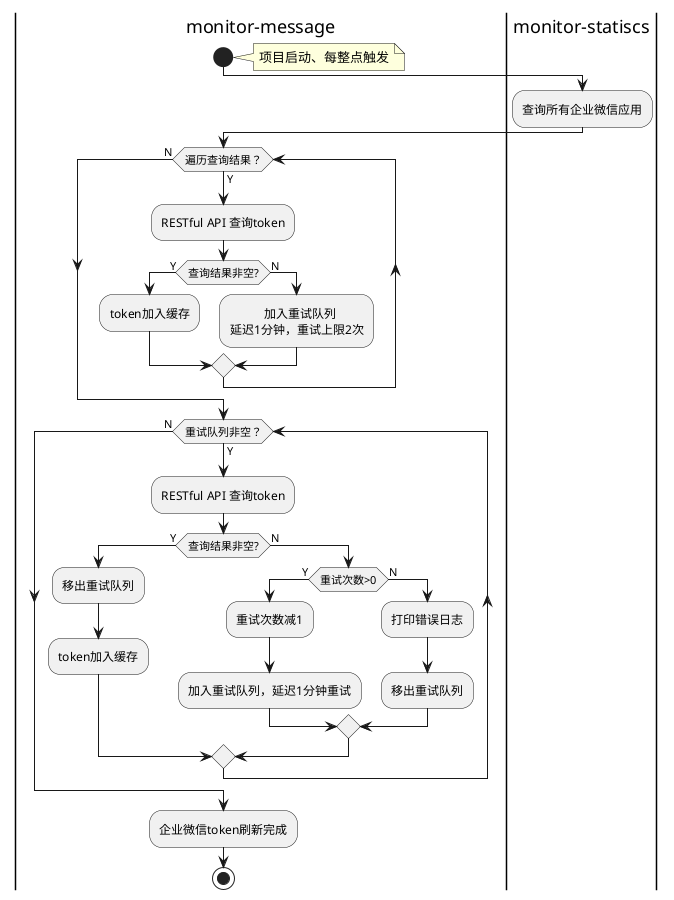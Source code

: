 @startuml
|monitor-message|
start
note right:项目启动、每整点触发
|monitor-statiscs|
:查询所有企业微信应用;
|monitor-message|
while(遍历查询结果？) is (Y)
    :RESTful API 查询token;
    if(查询结果非空?) then (Y)
        :token加入缓存;
    else (N)
        :           加入重试队列 \n延迟1分钟，重试上限2次;
    endif
end while(N)
while(重试队列非空？) is (Y)
    :RESTful API 查询token;
    if(查询结果非空?) then (Y)
        :移出重试队列;
        :token加入缓存;
    else (N)
        if(重试次数>0) then (Y)
            :重试次数减1;
            :加入重试队列，延迟1分钟重试;
        else (N)
            :打印错误日志;
            :移出重试队列;
        endif;
    endif
end while(N)
:企业微信token刷新完成;
stop
@enduml